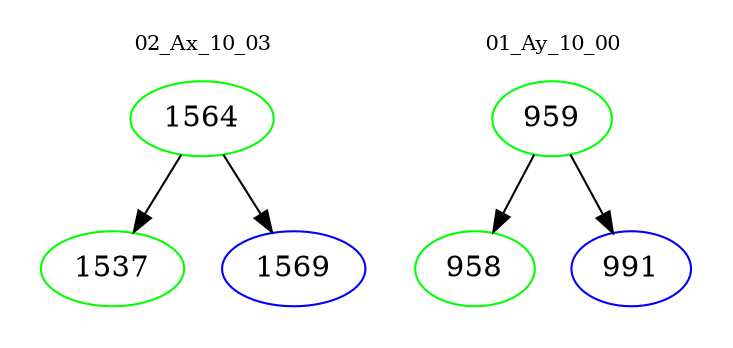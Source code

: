 digraph{
subgraph cluster_0 {
color = white
label = "02_Ax_10_03";
fontsize=10;
T0_1564 [label="1564", color="green"]
T0_1564 -> T0_1537 [color="black"]
T0_1537 [label="1537", color="green"]
T0_1564 -> T0_1569 [color="black"]
T0_1569 [label="1569", color="blue"]
}
subgraph cluster_1 {
color = white
label = "01_Ay_10_00";
fontsize=10;
T1_959 [label="959", color="green"]
T1_959 -> T1_958 [color="black"]
T1_958 [label="958", color="green"]
T1_959 -> T1_991 [color="black"]
T1_991 [label="991", color="blue"]
}
}
